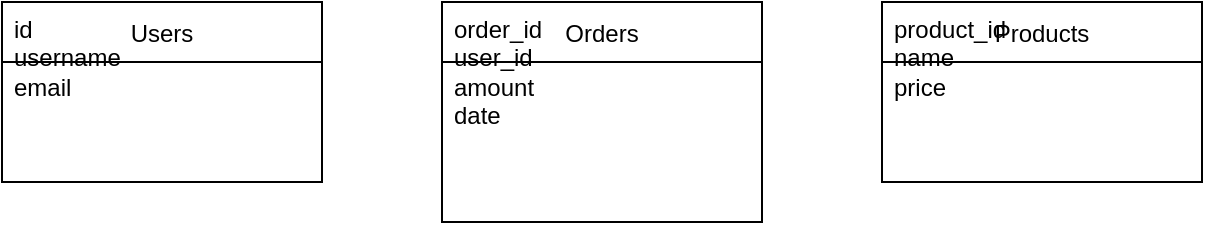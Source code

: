 <mxfile><diagram name="ERD"><mxGraphModel><root><mxCell id="0" /><mxCell id="1" parent="0" /><mxCell id="2" value="Users" style="shape=swimlane;startSize=30;swimlaneLine=1;" vertex="1" parent="1"><mxGeometry x="40" y="40" width="160" height="90" as="geometry" /></mxCell><mxCell id="3" value="id&lt;br&gt;username&lt;br&gt;email" style="text;html=1;align=left;verticalAlign=top;spacingLeft=4;" vertex="1" parent="2"><mxGeometry x="0" y="0" width="160" height="60" as="geometry" /></mxCell><mxCell id="4" value="Orders" style="shape=swimlane;startSize=30;swimlaneLine=1;" vertex="1" parent="1"><mxGeometry x="260" y="40" width="160" height="110" as="geometry" /></mxCell><mxCell id="5" value="order_id&lt;br&gt;user_id&lt;br&gt;amount&lt;br&gt;date" style="text;html=1;align=left;verticalAlign=top;spacingLeft=4;" vertex="1" parent="4"><mxGeometry x="0" y="0" width="160" height="80" as="geometry" /></mxCell><mxCell id="6" value="Products" style="shape=swimlane;startSize=30;swimlaneLine=1;" vertex="1" parent="1"><mxGeometry x="480" y="40" width="160" height="90" as="geometry" /></mxCell><mxCell id="7" value="product_id&lt;br&gt;name&lt;br&gt;price" style="text;html=1;align=left;verticalAlign=top;spacingLeft=4;" vertex="1" parent="6"><mxGeometry x="0" y="0" width="160" height="60" as="geometry" /></mxCell></root></mxGraphModel></diagram></mxfile>